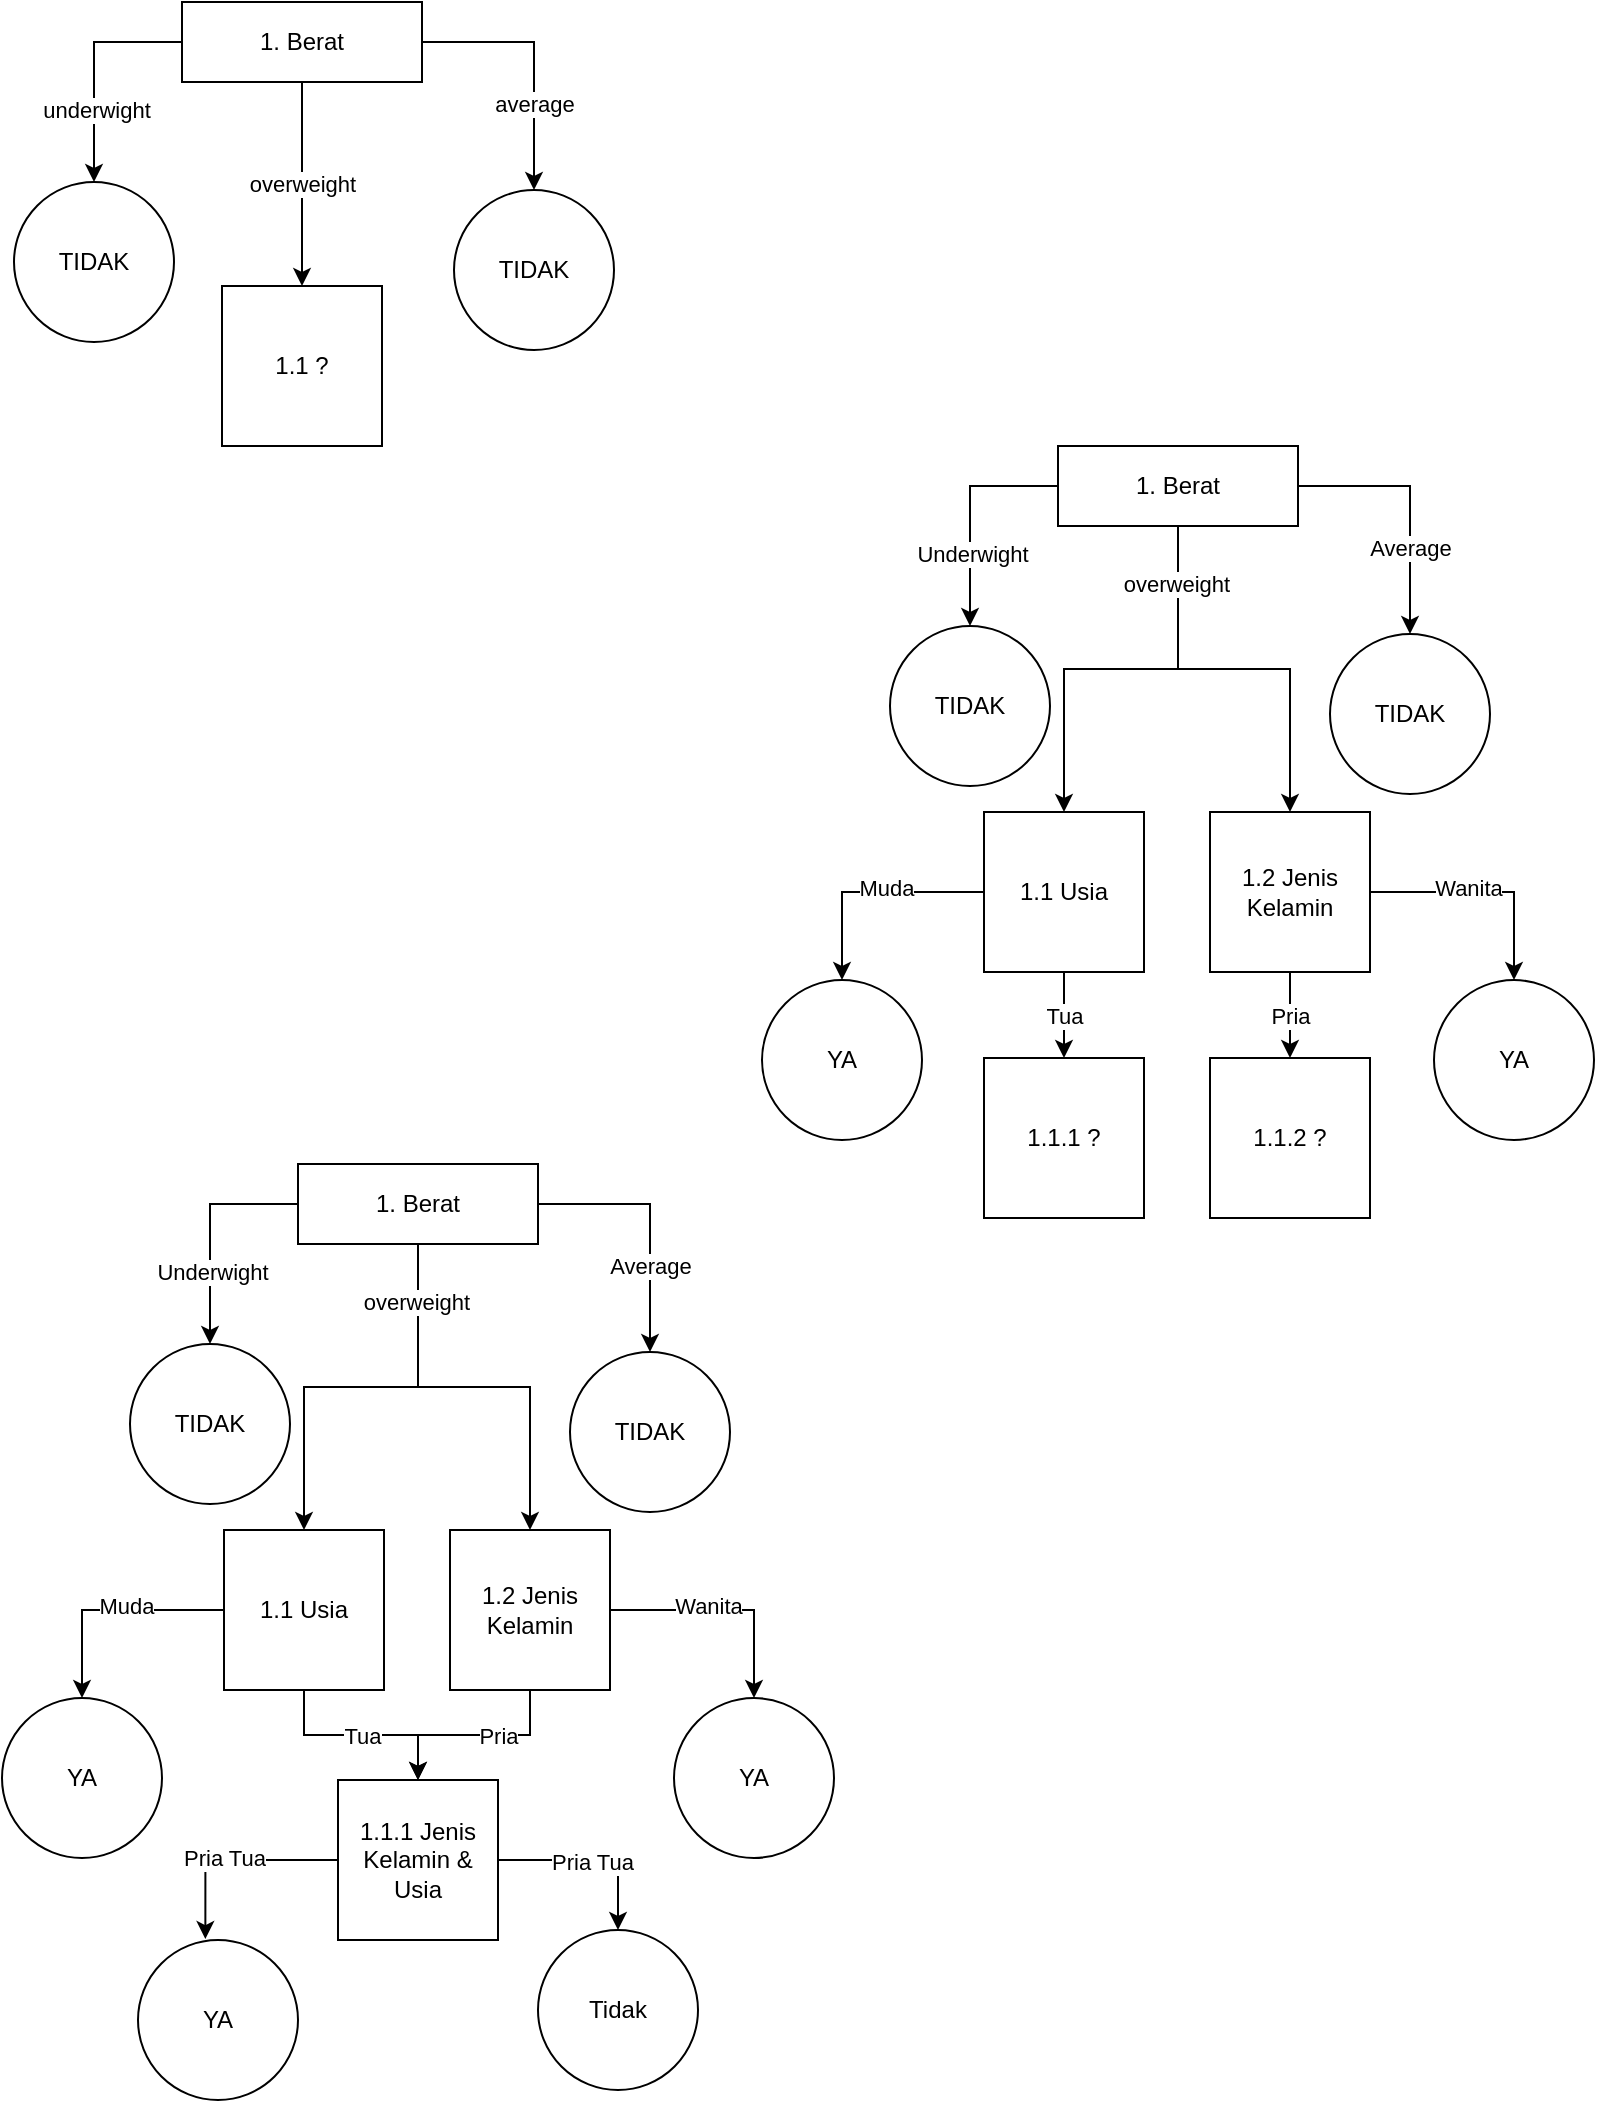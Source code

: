 <mxfile version="13.9.9" type="device" pages="2"><diagram id="tp_nuQl7CaRFYzFRXlFE" name="Halaman-1"><mxGraphModel dx="1086" dy="806" grid="0" gridSize="10" guides="1" tooltips="1" connect="1" arrows="1" fold="1" page="1" pageScale="1" pageWidth="850" pageHeight="1100" math="0" shadow="0"><root><mxCell id="0"/><mxCell id="1" parent="0"/><mxCell id="bodwq3dwoAtOhjc_zOEb-3" value="" style="edgeStyle=orthogonalEdgeStyle;rounded=0;orthogonalLoop=1;jettySize=auto;html=1;" parent="1" source="bodwq3dwoAtOhjc_zOEb-1" target="yZ6yfingvimNF0SSJ_n4-2" edge="1"><mxGeometry relative="1" as="geometry"><mxPoint x="140" y="692" as="targetPoint"/></mxGeometry></mxCell><mxCell id="bodwq3dwoAtOhjc_zOEb-8" value="Underwight" style="edgeLabel;html=1;align=center;verticalAlign=middle;resizable=0;points=[];" parent="bodwq3dwoAtOhjc_zOEb-3" vertex="1" connectable="0"><mxGeometry x="0.369" y="1" relative="1" as="geometry"><mxPoint as="offset"/></mxGeometry></mxCell><mxCell id="bodwq3dwoAtOhjc_zOEb-6" style="edgeStyle=orthogonalEdgeStyle;rounded=0;orthogonalLoop=1;jettySize=auto;html=1;entryX=0.5;entryY=0;entryDx=0;entryDy=0;" parent="1" source="bodwq3dwoAtOhjc_zOEb-1" target="yZ6yfingvimNF0SSJ_n4-1" edge="1"><mxGeometry relative="1" as="geometry"><mxPoint x="320" y="692" as="targetPoint"/></mxGeometry></mxCell><mxCell id="bodwq3dwoAtOhjc_zOEb-9" value="Average" style="edgeLabel;html=1;align=center;verticalAlign=middle;resizable=0;points=[];" parent="bodwq3dwoAtOhjc_zOEb-6" vertex="1" connectable="0"><mxGeometry x="0.333" relative="1" as="geometry"><mxPoint as="offset"/></mxGeometry></mxCell><mxCell id="yZ6yfingvimNF0SSJ_n4-6" style="edgeStyle=orthogonalEdgeStyle;rounded=0;orthogonalLoop=1;jettySize=auto;html=1;" parent="1" source="bodwq3dwoAtOhjc_zOEb-1" target="yZ6yfingvimNF0SSJ_n4-3" edge="1"><mxGeometry relative="1" as="geometry"/></mxCell><mxCell id="yZ6yfingvimNF0SSJ_n4-7" style="edgeStyle=orthogonalEdgeStyle;rounded=0;orthogonalLoop=1;jettySize=auto;html=1;" parent="1" source="bodwq3dwoAtOhjc_zOEb-1" target="yZ6yfingvimNF0SSJ_n4-4" edge="1"><mxGeometry relative="1" as="geometry"/></mxCell><mxCell id="yZ6yfingvimNF0SSJ_n4-8" value="overweight" style="edgeLabel;html=1;align=center;verticalAlign=middle;resizable=0;points=[];" parent="yZ6yfingvimNF0SSJ_n4-7" vertex="1" connectable="0"><mxGeometry x="-0.712" y="-1" relative="1" as="geometry"><mxPoint as="offset"/></mxGeometry></mxCell><mxCell id="bodwq3dwoAtOhjc_zOEb-1" value="1. Berat" style="rounded=0;whiteSpace=wrap;html=1;" parent="1" vertex="1"><mxGeometry x="170" y="602" width="120" height="40" as="geometry"/></mxCell><mxCell id="yZ6yfingvimNF0SSJ_n4-1" value="TIDAK" style="ellipse;whiteSpace=wrap;html=1;aspect=fixed;" parent="1" vertex="1"><mxGeometry x="306" y="696" width="80" height="80" as="geometry"/></mxCell><mxCell id="yZ6yfingvimNF0SSJ_n4-2" value="TIDAK" style="ellipse;whiteSpace=wrap;html=1;aspect=fixed;" parent="1" vertex="1"><mxGeometry x="86" y="692" width="80" height="80" as="geometry"/></mxCell><mxCell id="yZ6yfingvimNF0SSJ_n4-23" style="edgeStyle=orthogonalEdgeStyle;rounded=0;orthogonalLoop=1;jettySize=auto;html=1;entryX=0.5;entryY=0;entryDx=0;entryDy=0;" parent="1" source="yZ6yfingvimNF0SSJ_n4-3" target="yZ6yfingvimNF0SSJ_n4-22" edge="1"><mxGeometry relative="1" as="geometry"/></mxCell><mxCell id="yZ6yfingvimNF0SSJ_n4-24" value="Muda" style="edgeLabel;html=1;align=center;verticalAlign=middle;resizable=0;points=[];" parent="yZ6yfingvimNF0SSJ_n4-23" vertex="1" connectable="0"><mxGeometry x="-0.15" y="-2" relative="1" as="geometry"><mxPoint as="offset"/></mxGeometry></mxCell><mxCell id="yZ6yfingvimNF0SSJ_n4-29" value="Tua" style="edgeStyle=orthogonalEdgeStyle;rounded=0;orthogonalLoop=1;jettySize=auto;html=1;" parent="1" source="yZ6yfingvimNF0SSJ_n4-3" target="yZ6yfingvimNF0SSJ_n4-28" edge="1"><mxGeometry relative="1" as="geometry"/></mxCell><mxCell id="yZ6yfingvimNF0SSJ_n4-3" value="1.1 Usia" style="whiteSpace=wrap;html=1;aspect=fixed;" parent="1" vertex="1"><mxGeometry x="133" y="785" width="80" height="80" as="geometry"/></mxCell><mxCell id="yZ6yfingvimNF0SSJ_n4-26" style="edgeStyle=orthogonalEdgeStyle;rounded=0;orthogonalLoop=1;jettySize=auto;html=1;entryX=0.5;entryY=0;entryDx=0;entryDy=0;" parent="1" source="yZ6yfingvimNF0SSJ_n4-4" target="yZ6yfingvimNF0SSJ_n4-25" edge="1"><mxGeometry relative="1" as="geometry"/></mxCell><mxCell id="yZ6yfingvimNF0SSJ_n4-27" value="Wanita" style="edgeLabel;html=1;align=center;verticalAlign=middle;resizable=0;points=[];" parent="yZ6yfingvimNF0SSJ_n4-26" vertex="1" connectable="0"><mxGeometry x="-0.164" y="2" relative="1" as="geometry"><mxPoint as="offset"/></mxGeometry></mxCell><mxCell id="yZ6yfingvimNF0SSJ_n4-30" style="edgeStyle=orthogonalEdgeStyle;rounded=0;orthogonalLoop=1;jettySize=auto;html=1;entryX=0.5;entryY=0;entryDx=0;entryDy=0;" parent="1" source="yZ6yfingvimNF0SSJ_n4-4" target="yZ6yfingvimNF0SSJ_n4-28" edge="1"><mxGeometry relative="1" as="geometry"/></mxCell><mxCell id="yZ6yfingvimNF0SSJ_n4-31" value="Pria" style="edgeLabel;html=1;align=center;verticalAlign=middle;resizable=0;points=[];" parent="yZ6yfingvimNF0SSJ_n4-30" vertex="1" connectable="0"><mxGeometry x="-0.23" relative="1" as="geometry"><mxPoint as="offset"/></mxGeometry></mxCell><mxCell id="yZ6yfingvimNF0SSJ_n4-4" value="1.2 Jenis Kelamin" style="whiteSpace=wrap;html=1;aspect=fixed;" parent="1" vertex="1"><mxGeometry x="246" y="785" width="80" height="80" as="geometry"/></mxCell><mxCell id="yZ6yfingvimNF0SSJ_n4-9" value="" style="edgeStyle=orthogonalEdgeStyle;rounded=0;orthogonalLoop=1;jettySize=auto;html=1;" parent="1" source="yZ6yfingvimNF0SSJ_n4-16" target="yZ6yfingvimNF0SSJ_n4-18" edge="1"><mxGeometry relative="1" as="geometry"><mxPoint x="82" y="111" as="targetPoint"/></mxGeometry></mxCell><mxCell id="yZ6yfingvimNF0SSJ_n4-10" value="underwight" style="edgeLabel;html=1;align=center;verticalAlign=middle;resizable=0;points=[];" parent="yZ6yfingvimNF0SSJ_n4-9" vertex="1" connectable="0"><mxGeometry x="0.369" y="1" relative="1" as="geometry"><mxPoint as="offset"/></mxGeometry></mxCell><mxCell id="yZ6yfingvimNF0SSJ_n4-11" style="edgeStyle=orthogonalEdgeStyle;rounded=0;orthogonalLoop=1;jettySize=auto;html=1;entryX=0.5;entryY=0;entryDx=0;entryDy=0;" parent="1" source="yZ6yfingvimNF0SSJ_n4-16" target="yZ6yfingvimNF0SSJ_n4-17" edge="1"><mxGeometry relative="1" as="geometry"><mxPoint x="262" y="111" as="targetPoint"/></mxGeometry></mxCell><mxCell id="yZ6yfingvimNF0SSJ_n4-12" value="average" style="edgeLabel;html=1;align=center;verticalAlign=middle;resizable=0;points=[];" parent="yZ6yfingvimNF0SSJ_n4-11" vertex="1" connectable="0"><mxGeometry x="0.333" relative="1" as="geometry"><mxPoint as="offset"/></mxGeometry></mxCell><mxCell id="yZ6yfingvimNF0SSJ_n4-13" value="overweight" style="edgeStyle=orthogonalEdgeStyle;rounded=0;orthogonalLoop=1;jettySize=auto;html=1;" parent="1" source="yZ6yfingvimNF0SSJ_n4-16" target="yZ6yfingvimNF0SSJ_n4-19" edge="1"><mxGeometry relative="1" as="geometry"/></mxCell><mxCell id="yZ6yfingvimNF0SSJ_n4-16" value="1. Berat" style="rounded=0;whiteSpace=wrap;html=1;" parent="1" vertex="1"><mxGeometry x="112" y="21" width="120" height="40" as="geometry"/></mxCell><mxCell id="yZ6yfingvimNF0SSJ_n4-17" value="TIDAK" style="ellipse;whiteSpace=wrap;html=1;aspect=fixed;" parent="1" vertex="1"><mxGeometry x="248" y="115" width="80" height="80" as="geometry"/></mxCell><mxCell id="yZ6yfingvimNF0SSJ_n4-18" value="TIDAK" style="ellipse;whiteSpace=wrap;html=1;aspect=fixed;" parent="1" vertex="1"><mxGeometry x="28" y="111" width="80" height="80" as="geometry"/></mxCell><mxCell id="yZ6yfingvimNF0SSJ_n4-19" value="1.1 ?" style="whiteSpace=wrap;html=1;aspect=fixed;" parent="1" vertex="1"><mxGeometry x="132" y="163" width="80" height="80" as="geometry"/></mxCell><mxCell id="yZ6yfingvimNF0SSJ_n4-22" value="YA" style="ellipse;whiteSpace=wrap;html=1;aspect=fixed;" parent="1" vertex="1"><mxGeometry x="22" y="869" width="80" height="80" as="geometry"/></mxCell><mxCell id="yZ6yfingvimNF0SSJ_n4-25" value="YA" style="ellipse;whiteSpace=wrap;html=1;aspect=fixed;" parent="1" vertex="1"><mxGeometry x="358" y="869" width="80" height="80" as="geometry"/></mxCell><mxCell id="yZ6yfingvimNF0SSJ_n4-59" style="edgeStyle=orthogonalEdgeStyle;rounded=0;orthogonalLoop=1;jettySize=auto;html=1;entryX=0.421;entryY=-0.006;entryDx=0;entryDy=0;entryPerimeter=0;" parent="1" source="yZ6yfingvimNF0SSJ_n4-28" target="yZ6yfingvimNF0SSJ_n4-58" edge="1"><mxGeometry relative="1" as="geometry"/></mxCell><mxCell id="yZ6yfingvimNF0SSJ_n4-60" value="Pria Tua" style="edgeLabel;html=1;align=center;verticalAlign=middle;resizable=0;points=[];" parent="yZ6yfingvimNF0SSJ_n4-59" vertex="1" connectable="0"><mxGeometry x="0.086" y="-1" relative="1" as="geometry"><mxPoint as="offset"/></mxGeometry></mxCell><mxCell id="yZ6yfingvimNF0SSJ_n4-62" style="edgeStyle=orthogonalEdgeStyle;rounded=0;orthogonalLoop=1;jettySize=auto;html=1;entryX=0.5;entryY=0;entryDx=0;entryDy=0;" parent="1" source="yZ6yfingvimNF0SSJ_n4-28" target="yZ6yfingvimNF0SSJ_n4-61" edge="1"><mxGeometry relative="1" as="geometry"/></mxCell><mxCell id="yZ6yfingvimNF0SSJ_n4-64" value="&lt;span style=&quot;color: rgba(0 , 0 , 0 , 0) ; font-family: monospace ; font-size: 0px ; background-color: rgb(248 , 249 , 250)&quot;&gt;%3CmxGraphModel%3E%3Croot%3E%3CmxCell%20id%3D%220%22%2F%3E%3CmxCell%20id%3D%221%22%20parent%3D%220%22%2F%3E%3CmxCell%20id%3D%222%22%20value%3D%22Pria%20Tua%22%20style%3D%22edgeLabel%3Bhtml%3D1%3Balign%3Dcenter%3BverticalAlign%3Dmiddle%3Bresizable%3D0%3Bpoints%3D%5B%5D%3B%22%20vertex%3D%221%22%20connectable%3D%220%22%20parent%3D%221%22%3E%3CmxGeometry%20x%3D%2252.5%22%20y%3D%22637%22%20as%3D%22geometry%22%2F%3E%3C%2FmxCell%3E%3C%2Froot%3E%3C%2FmxGraphModel%3E&lt;/span&gt;" style="edgeLabel;html=1;align=center;verticalAlign=middle;resizable=0;points=[];" parent="yZ6yfingvimNF0SSJ_n4-62" vertex="1" connectable="0"><mxGeometry x="-0.088" y="1" relative="1" as="geometry"><mxPoint as="offset"/></mxGeometry></mxCell><mxCell id="yZ6yfingvimNF0SSJ_n4-65" value="Pria Tua" style="edgeLabel;html=1;align=center;verticalAlign=middle;resizable=0;points=[];" parent="yZ6yfingvimNF0SSJ_n4-62" vertex="1" connectable="0"><mxGeometry x="-0.018" y="-1" relative="1" as="geometry"><mxPoint as="offset"/></mxGeometry></mxCell><mxCell id="yZ6yfingvimNF0SSJ_n4-28" value="1.1.1 Jenis Kelamin &amp;amp; Usia" style="whiteSpace=wrap;html=1;aspect=fixed;" parent="1" vertex="1"><mxGeometry x="190" y="910" width="80" height="80" as="geometry"/></mxCell><mxCell id="yZ6yfingvimNF0SSJ_n4-32" value="" style="edgeStyle=orthogonalEdgeStyle;rounded=0;orthogonalLoop=1;jettySize=auto;html=1;" parent="1" source="yZ6yfingvimNF0SSJ_n4-39" target="yZ6yfingvimNF0SSJ_n4-41" edge="1"><mxGeometry relative="1" as="geometry"><mxPoint x="520" y="333" as="targetPoint"/></mxGeometry></mxCell><mxCell id="yZ6yfingvimNF0SSJ_n4-33" value="Underwight" style="edgeLabel;html=1;align=center;verticalAlign=middle;resizable=0;points=[];" parent="yZ6yfingvimNF0SSJ_n4-32" vertex="1" connectable="0"><mxGeometry x="0.369" y="1" relative="1" as="geometry"><mxPoint as="offset"/></mxGeometry></mxCell><mxCell id="yZ6yfingvimNF0SSJ_n4-34" style="edgeStyle=orthogonalEdgeStyle;rounded=0;orthogonalLoop=1;jettySize=auto;html=1;entryX=0.5;entryY=0;entryDx=0;entryDy=0;" parent="1" source="yZ6yfingvimNF0SSJ_n4-39" target="yZ6yfingvimNF0SSJ_n4-40" edge="1"><mxGeometry relative="1" as="geometry"><mxPoint x="700" y="333" as="targetPoint"/></mxGeometry></mxCell><mxCell id="yZ6yfingvimNF0SSJ_n4-35" value="Average" style="edgeLabel;html=1;align=center;verticalAlign=middle;resizable=0;points=[];" parent="yZ6yfingvimNF0SSJ_n4-34" vertex="1" connectable="0"><mxGeometry x="0.333" relative="1" as="geometry"><mxPoint as="offset"/></mxGeometry></mxCell><mxCell id="yZ6yfingvimNF0SSJ_n4-36" style="edgeStyle=orthogonalEdgeStyle;rounded=0;orthogonalLoop=1;jettySize=auto;html=1;" parent="1" source="yZ6yfingvimNF0SSJ_n4-39" target="yZ6yfingvimNF0SSJ_n4-45" edge="1"><mxGeometry relative="1" as="geometry"/></mxCell><mxCell id="yZ6yfingvimNF0SSJ_n4-37" style="edgeStyle=orthogonalEdgeStyle;rounded=0;orthogonalLoop=1;jettySize=auto;html=1;" parent="1" source="yZ6yfingvimNF0SSJ_n4-39" target="yZ6yfingvimNF0SSJ_n4-50" edge="1"><mxGeometry relative="1" as="geometry"/></mxCell><mxCell id="yZ6yfingvimNF0SSJ_n4-38" value="overweight" style="edgeLabel;html=1;align=center;verticalAlign=middle;resizable=0;points=[];" parent="yZ6yfingvimNF0SSJ_n4-37" vertex="1" connectable="0"><mxGeometry x="-0.712" y="-1" relative="1" as="geometry"><mxPoint as="offset"/></mxGeometry></mxCell><mxCell id="yZ6yfingvimNF0SSJ_n4-39" value="1. Berat" style="rounded=0;whiteSpace=wrap;html=1;" parent="1" vertex="1"><mxGeometry x="550" y="243" width="120" height="40" as="geometry"/></mxCell><mxCell id="yZ6yfingvimNF0SSJ_n4-40" value="TIDAK" style="ellipse;whiteSpace=wrap;html=1;aspect=fixed;" parent="1" vertex="1"><mxGeometry x="686" y="337" width="80" height="80" as="geometry"/></mxCell><mxCell id="yZ6yfingvimNF0SSJ_n4-41" value="TIDAK" style="ellipse;whiteSpace=wrap;html=1;aspect=fixed;" parent="1" vertex="1"><mxGeometry x="466" y="333" width="80" height="80" as="geometry"/></mxCell><mxCell id="yZ6yfingvimNF0SSJ_n4-42" style="edgeStyle=orthogonalEdgeStyle;rounded=0;orthogonalLoop=1;jettySize=auto;html=1;entryX=0.5;entryY=0;entryDx=0;entryDy=0;" parent="1" source="yZ6yfingvimNF0SSJ_n4-45" target="yZ6yfingvimNF0SSJ_n4-51" edge="1"><mxGeometry relative="1" as="geometry"/></mxCell><mxCell id="yZ6yfingvimNF0SSJ_n4-43" value="Muda" style="edgeLabel;html=1;align=center;verticalAlign=middle;resizable=0;points=[];" parent="yZ6yfingvimNF0SSJ_n4-42" vertex="1" connectable="0"><mxGeometry x="-0.15" y="-2" relative="1" as="geometry"><mxPoint as="offset"/></mxGeometry></mxCell><mxCell id="yZ6yfingvimNF0SSJ_n4-56" value="Tua" style="edgeStyle=orthogonalEdgeStyle;rounded=0;orthogonalLoop=1;jettySize=auto;html=1;entryX=0.5;entryY=0;entryDx=0;entryDy=0;" parent="1" source="yZ6yfingvimNF0SSJ_n4-45" target="yZ6yfingvimNF0SSJ_n4-54" edge="1"><mxGeometry relative="1" as="geometry"/></mxCell><mxCell id="yZ6yfingvimNF0SSJ_n4-45" value="1.1 Usia" style="whiteSpace=wrap;html=1;aspect=fixed;" parent="1" vertex="1"><mxGeometry x="513" y="426" width="80" height="80" as="geometry"/></mxCell><mxCell id="yZ6yfingvimNF0SSJ_n4-46" style="edgeStyle=orthogonalEdgeStyle;rounded=0;orthogonalLoop=1;jettySize=auto;html=1;entryX=0.5;entryY=0;entryDx=0;entryDy=0;" parent="1" source="yZ6yfingvimNF0SSJ_n4-50" target="yZ6yfingvimNF0SSJ_n4-52" edge="1"><mxGeometry relative="1" as="geometry"/></mxCell><mxCell id="yZ6yfingvimNF0SSJ_n4-47" value="Wanita" style="edgeLabel;html=1;align=center;verticalAlign=middle;resizable=0;points=[];" parent="yZ6yfingvimNF0SSJ_n4-46" vertex="1" connectable="0"><mxGeometry x="-0.164" y="2" relative="1" as="geometry"><mxPoint as="offset"/></mxGeometry></mxCell><mxCell id="yZ6yfingvimNF0SSJ_n4-57" value="Pria" style="edgeStyle=orthogonalEdgeStyle;rounded=0;orthogonalLoop=1;jettySize=auto;html=1;entryX=0.5;entryY=0;entryDx=0;entryDy=0;" parent="1" source="yZ6yfingvimNF0SSJ_n4-50" target="yZ6yfingvimNF0SSJ_n4-55" edge="1"><mxGeometry relative="1" as="geometry"/></mxCell><mxCell id="yZ6yfingvimNF0SSJ_n4-50" value="1.2 Jenis Kelamin" style="whiteSpace=wrap;html=1;aspect=fixed;" parent="1" vertex="1"><mxGeometry x="626" y="426" width="80" height="80" as="geometry"/></mxCell><mxCell id="yZ6yfingvimNF0SSJ_n4-51" value="YA" style="ellipse;whiteSpace=wrap;html=1;aspect=fixed;" parent="1" vertex="1"><mxGeometry x="402" y="510" width="80" height="80" as="geometry"/></mxCell><mxCell id="yZ6yfingvimNF0SSJ_n4-52" value="YA" style="ellipse;whiteSpace=wrap;html=1;aspect=fixed;" parent="1" vertex="1"><mxGeometry x="738" y="510" width="80" height="80" as="geometry"/></mxCell><mxCell id="yZ6yfingvimNF0SSJ_n4-54" value="1.1.1 ?" style="whiteSpace=wrap;html=1;aspect=fixed;" parent="1" vertex="1"><mxGeometry x="513" y="549" width="80" height="80" as="geometry"/></mxCell><mxCell id="yZ6yfingvimNF0SSJ_n4-55" value="1.1.2 ?" style="whiteSpace=wrap;html=1;aspect=fixed;" parent="1" vertex="1"><mxGeometry x="626" y="549" width="80" height="80" as="geometry"/></mxCell><mxCell id="yZ6yfingvimNF0SSJ_n4-58" value="YA" style="ellipse;whiteSpace=wrap;html=1;aspect=fixed;" parent="1" vertex="1"><mxGeometry x="90" y="990" width="80" height="80" as="geometry"/></mxCell><mxCell id="yZ6yfingvimNF0SSJ_n4-61" value="Tidak" style="ellipse;whiteSpace=wrap;html=1;aspect=fixed;" parent="1" vertex="1"><mxGeometry x="290" y="985" width="80" height="80" as="geometry"/></mxCell></root></mxGraphModel></diagram><diagram id="aZL78kf-MnEVk8IFiFqq" name="Halaman-2"><mxGraphModel dx="905" dy="672" grid="0" gridSize="10" guides="1" tooltips="1" connect="1" arrows="1" fold="1" page="1" pageScale="1" pageWidth="850" pageHeight="1100" math="0" shadow="0"><root><mxCell id="FtXcfYlR3I-tKGq1lu8q-0"/><mxCell id="FtXcfYlR3I-tKGq1lu8q-1" parent="FtXcfYlR3I-tKGq1lu8q-0"/><mxCell id="FtXcfYlR3I-tKGq1lu8q-2" value="" style="edgeStyle=orthogonalEdgeStyle;rounded=0;orthogonalLoop=1;jettySize=auto;html=1;" parent="FtXcfYlR3I-tKGq1lu8q-1" source="FtXcfYlR3I-tKGq1lu8q-9" target="FtXcfYlR3I-tKGq1lu8q-11" edge="1"><mxGeometry relative="1" as="geometry"><mxPoint x="218" y="150" as="targetPoint"/></mxGeometry></mxCell><mxCell id="FtXcfYlR3I-tKGq1lu8q-3" value="Underwight" style="edgeLabel;html=1;align=center;verticalAlign=middle;resizable=0;points=[];" parent="FtXcfYlR3I-tKGq1lu8q-2" vertex="1" connectable="0"><mxGeometry x="0.369" y="1" relative="1" as="geometry"><mxPoint as="offset"/></mxGeometry></mxCell><mxCell id="FtXcfYlR3I-tKGq1lu8q-4" style="edgeStyle=orthogonalEdgeStyle;rounded=0;orthogonalLoop=1;jettySize=auto;html=1;entryX=0.5;entryY=0;entryDx=0;entryDy=0;" parent="FtXcfYlR3I-tKGq1lu8q-1" source="FtXcfYlR3I-tKGq1lu8q-9" target="FtXcfYlR3I-tKGq1lu8q-10" edge="1"><mxGeometry relative="1" as="geometry"><mxPoint x="398" y="150" as="targetPoint"/></mxGeometry></mxCell><mxCell id="FtXcfYlR3I-tKGq1lu8q-5" value="Average" style="edgeLabel;html=1;align=center;verticalAlign=middle;resizable=0;points=[];" parent="FtXcfYlR3I-tKGq1lu8q-4" vertex="1" connectable="0"><mxGeometry x="0.333" relative="1" as="geometry"><mxPoint as="offset"/></mxGeometry></mxCell><mxCell id="FtXcfYlR3I-tKGq1lu8q-6" style="edgeStyle=orthogonalEdgeStyle;rounded=0;orthogonalLoop=1;jettySize=auto;html=1;" parent="FtXcfYlR3I-tKGq1lu8q-1" source="FtXcfYlR3I-tKGq1lu8q-9" target="FtXcfYlR3I-tKGq1lu8q-15" edge="1"><mxGeometry relative="1" as="geometry"/></mxCell><mxCell id="FtXcfYlR3I-tKGq1lu8q-7" style="edgeStyle=orthogonalEdgeStyle;rounded=0;orthogonalLoop=1;jettySize=auto;html=1;" parent="FtXcfYlR3I-tKGq1lu8q-1" source="FtXcfYlR3I-tKGq1lu8q-9" target="FtXcfYlR3I-tKGq1lu8q-20" edge="1"><mxGeometry relative="1" as="geometry"/></mxCell><mxCell id="FtXcfYlR3I-tKGq1lu8q-8" value="overweight" style="edgeLabel;html=1;align=center;verticalAlign=middle;resizable=0;points=[];" parent="FtXcfYlR3I-tKGq1lu8q-7" vertex="1" connectable="0"><mxGeometry x="-0.712" y="-1" relative="1" as="geometry"><mxPoint as="offset"/></mxGeometry></mxCell><mxCell id="FtXcfYlR3I-tKGq1lu8q-9" value="1. Berat" style="rounded=0;whiteSpace=wrap;html=1;" parent="FtXcfYlR3I-tKGq1lu8q-1" vertex="1"><mxGeometry x="248" y="60" width="120" height="40" as="geometry"/></mxCell><mxCell id="FtXcfYlR3I-tKGq1lu8q-10" value="TIDAK" style="ellipse;whiteSpace=wrap;html=1;aspect=fixed;" parent="FtXcfYlR3I-tKGq1lu8q-1" vertex="1"><mxGeometry x="384" y="154" width="80" height="80" as="geometry"/></mxCell><mxCell id="FtXcfYlR3I-tKGq1lu8q-11" value="TIDAK" style="ellipse;whiteSpace=wrap;html=1;aspect=fixed;" parent="FtXcfYlR3I-tKGq1lu8q-1" vertex="1"><mxGeometry x="164" y="150" width="80" height="80" as="geometry"/></mxCell><mxCell id="FtXcfYlR3I-tKGq1lu8q-12" style="edgeStyle=orthogonalEdgeStyle;rounded=0;orthogonalLoop=1;jettySize=auto;html=1;entryX=0.5;entryY=0;entryDx=0;entryDy=0;" parent="FtXcfYlR3I-tKGq1lu8q-1" source="FtXcfYlR3I-tKGq1lu8q-15" target="FtXcfYlR3I-tKGq1lu8q-21" edge="1"><mxGeometry relative="1" as="geometry"/></mxCell><mxCell id="FtXcfYlR3I-tKGq1lu8q-13" value="Muda" style="edgeLabel;html=1;align=center;verticalAlign=middle;resizable=0;points=[];" parent="FtXcfYlR3I-tKGq1lu8q-12" vertex="1" connectable="0"><mxGeometry x="-0.15" y="-2" relative="1" as="geometry"><mxPoint as="offset"/></mxGeometry></mxCell><mxCell id="FtXcfYlR3I-tKGq1lu8q-14" value="Tua" style="edgeStyle=orthogonalEdgeStyle;rounded=0;orthogonalLoop=1;jettySize=auto;html=1;" parent="FtXcfYlR3I-tKGq1lu8q-1" source="FtXcfYlR3I-tKGq1lu8q-15" target="FtXcfYlR3I-tKGq1lu8q-28" edge="1"><mxGeometry relative="1" as="geometry"/></mxCell><mxCell id="FtXcfYlR3I-tKGq1lu8q-15" value="1.1 Usia" style="whiteSpace=wrap;html=1;aspect=fixed;" parent="FtXcfYlR3I-tKGq1lu8q-1" vertex="1"><mxGeometry x="211" y="243" width="80" height="80" as="geometry"/></mxCell><mxCell id="FtXcfYlR3I-tKGq1lu8q-16" style="edgeStyle=orthogonalEdgeStyle;rounded=0;orthogonalLoop=1;jettySize=auto;html=1;entryX=0.5;entryY=0;entryDx=0;entryDy=0;" parent="FtXcfYlR3I-tKGq1lu8q-1" source="FtXcfYlR3I-tKGq1lu8q-20" target="FtXcfYlR3I-tKGq1lu8q-22" edge="1"><mxGeometry relative="1" as="geometry"/></mxCell><mxCell id="FtXcfYlR3I-tKGq1lu8q-17" value="Wanita" style="edgeLabel;html=1;align=center;verticalAlign=middle;resizable=0;points=[];" parent="FtXcfYlR3I-tKGq1lu8q-16" vertex="1" connectable="0"><mxGeometry x="-0.164" y="2" relative="1" as="geometry"><mxPoint as="offset"/></mxGeometry></mxCell><mxCell id="OtJkmdFmOUkzWLv7w8RN-1" value="Pria" style="edgeStyle=orthogonalEdgeStyle;rounded=0;orthogonalLoop=1;jettySize=auto;html=1;entryX=0.5;entryY=0;entryDx=0;entryDy=0;" parent="FtXcfYlR3I-tKGq1lu8q-1" source="FtXcfYlR3I-tKGq1lu8q-20" target="OtJkmdFmOUkzWLv7w8RN-0" edge="1"><mxGeometry relative="1" as="geometry"/></mxCell><mxCell id="FtXcfYlR3I-tKGq1lu8q-20" value="1.2 Jenis Kelamin" style="whiteSpace=wrap;html=1;aspect=fixed;" parent="FtXcfYlR3I-tKGq1lu8q-1" vertex="1"><mxGeometry x="324" y="243" width="80" height="80" as="geometry"/></mxCell><mxCell id="FtXcfYlR3I-tKGq1lu8q-21" value="YA" style="ellipse;whiteSpace=wrap;html=1;aspect=fixed;" parent="FtXcfYlR3I-tKGq1lu8q-1" vertex="1"><mxGeometry x="120" y="323" width="80" height="80" as="geometry"/></mxCell><mxCell id="FtXcfYlR3I-tKGq1lu8q-22" value="YA" style="ellipse;whiteSpace=wrap;html=1;aspect=fixed;" parent="FtXcfYlR3I-tKGq1lu8q-1" vertex="1"><mxGeometry x="420" y="323" width="80" height="80" as="geometry"/></mxCell><mxCell id="h9VNtNzLc_BVM88iJKD1-0" value="Pria" style="edgeStyle=orthogonalEdgeStyle;rounded=0;orthogonalLoop=1;jettySize=auto;html=1;" parent="FtXcfYlR3I-tKGq1lu8q-1" source="FtXcfYlR3I-tKGq1lu8q-28" target="FtXcfYlR3I-tKGq1lu8q-29" edge="1"><mxGeometry relative="1" as="geometry"/></mxCell><mxCell id="h9VNtNzLc_BVM88iJKD1-4" value="Wanita" style="edgeStyle=orthogonalEdgeStyle;rounded=0;orthogonalLoop=1;jettySize=auto;html=1;entryX=0.5;entryY=0;entryDx=0;entryDy=0;" parent="FtXcfYlR3I-tKGq1lu8q-1" source="FtXcfYlR3I-tKGq1lu8q-28" target="h9VNtNzLc_BVM88iJKD1-1" edge="1"><mxGeometry relative="1" as="geometry"/></mxCell><mxCell id="FtXcfYlR3I-tKGq1lu8q-28" value="1.1.1 Jenis Kelamin" style="whiteSpace=wrap;html=1;aspect=fixed;" parent="FtXcfYlR3I-tKGq1lu8q-1" vertex="1"><mxGeometry x="211" y="370" width="80" height="80" as="geometry"/></mxCell><mxCell id="FtXcfYlR3I-tKGq1lu8q-29" value="YA / TIDAK" style="ellipse;whiteSpace=wrap;html=1;aspect=fixed;" parent="FtXcfYlR3I-tKGq1lu8q-1" vertex="1"><mxGeometry x="120" y="490" width="80" height="80" as="geometry"/></mxCell><mxCell id="h9VNtNzLc_BVM88iJKD1-5" value="Tua" style="edgeStyle=orthogonalEdgeStyle;rounded=0;orthogonalLoop=1;jettySize=auto;html=1;" parent="FtXcfYlR3I-tKGq1lu8q-1" source="OtJkmdFmOUkzWLv7w8RN-0" target="h9VNtNzLc_BVM88iJKD1-2" edge="1"><mxGeometry relative="1" as="geometry"/></mxCell><mxCell id="h9VNtNzLc_BVM88iJKD1-6" style="edgeStyle=orthogonalEdgeStyle;rounded=0;orthogonalLoop=1;jettySize=auto;html=1;entryX=0.5;entryY=0;entryDx=0;entryDy=0;" parent="FtXcfYlR3I-tKGq1lu8q-1" source="OtJkmdFmOUkzWLv7w8RN-0" target="h9VNtNzLc_BVM88iJKD1-3" edge="1"><mxGeometry relative="1" as="geometry"/></mxCell><mxCell id="h9VNtNzLc_BVM88iJKD1-7" value="Muda" style="edgeLabel;html=1;align=center;verticalAlign=middle;resizable=0;points=[];" parent="h9VNtNzLc_BVM88iJKD1-6" vertex="1" connectable="0"><mxGeometry x="0.148" y="-2" relative="1" as="geometry"><mxPoint as="offset"/></mxGeometry></mxCell><mxCell id="OtJkmdFmOUkzWLv7w8RN-0" value="1.1.2 Usia" style="whiteSpace=wrap;html=1;aspect=fixed;" parent="FtXcfYlR3I-tKGq1lu8q-1" vertex="1"><mxGeometry x="324" y="370" width="80" height="80" as="geometry"/></mxCell><mxCell id="h9VNtNzLc_BVM88iJKD1-1" value="YA" style="ellipse;whiteSpace=wrap;html=1;aspect=fixed;" parent="FtXcfYlR3I-tKGq1lu8q-1" vertex="1"><mxGeometry x="211" y="490" width="80" height="80" as="geometry"/></mxCell><mxCell id="h9VNtNzLc_BVM88iJKD1-2" value="YA / TIDAK" style="ellipse;whiteSpace=wrap;html=1;aspect=fixed;" parent="FtXcfYlR3I-tKGq1lu8q-1" vertex="1"><mxGeometry x="324" y="490" width="80" height="80" as="geometry"/></mxCell><mxCell id="h9VNtNzLc_BVM88iJKD1-3" value="YA" style="ellipse;whiteSpace=wrap;html=1;aspect=fixed;" parent="FtXcfYlR3I-tKGq1lu8q-1" vertex="1"><mxGeometry x="420" y="490" width="80" height="80" as="geometry"/></mxCell></root></mxGraphModel></diagram></mxfile>